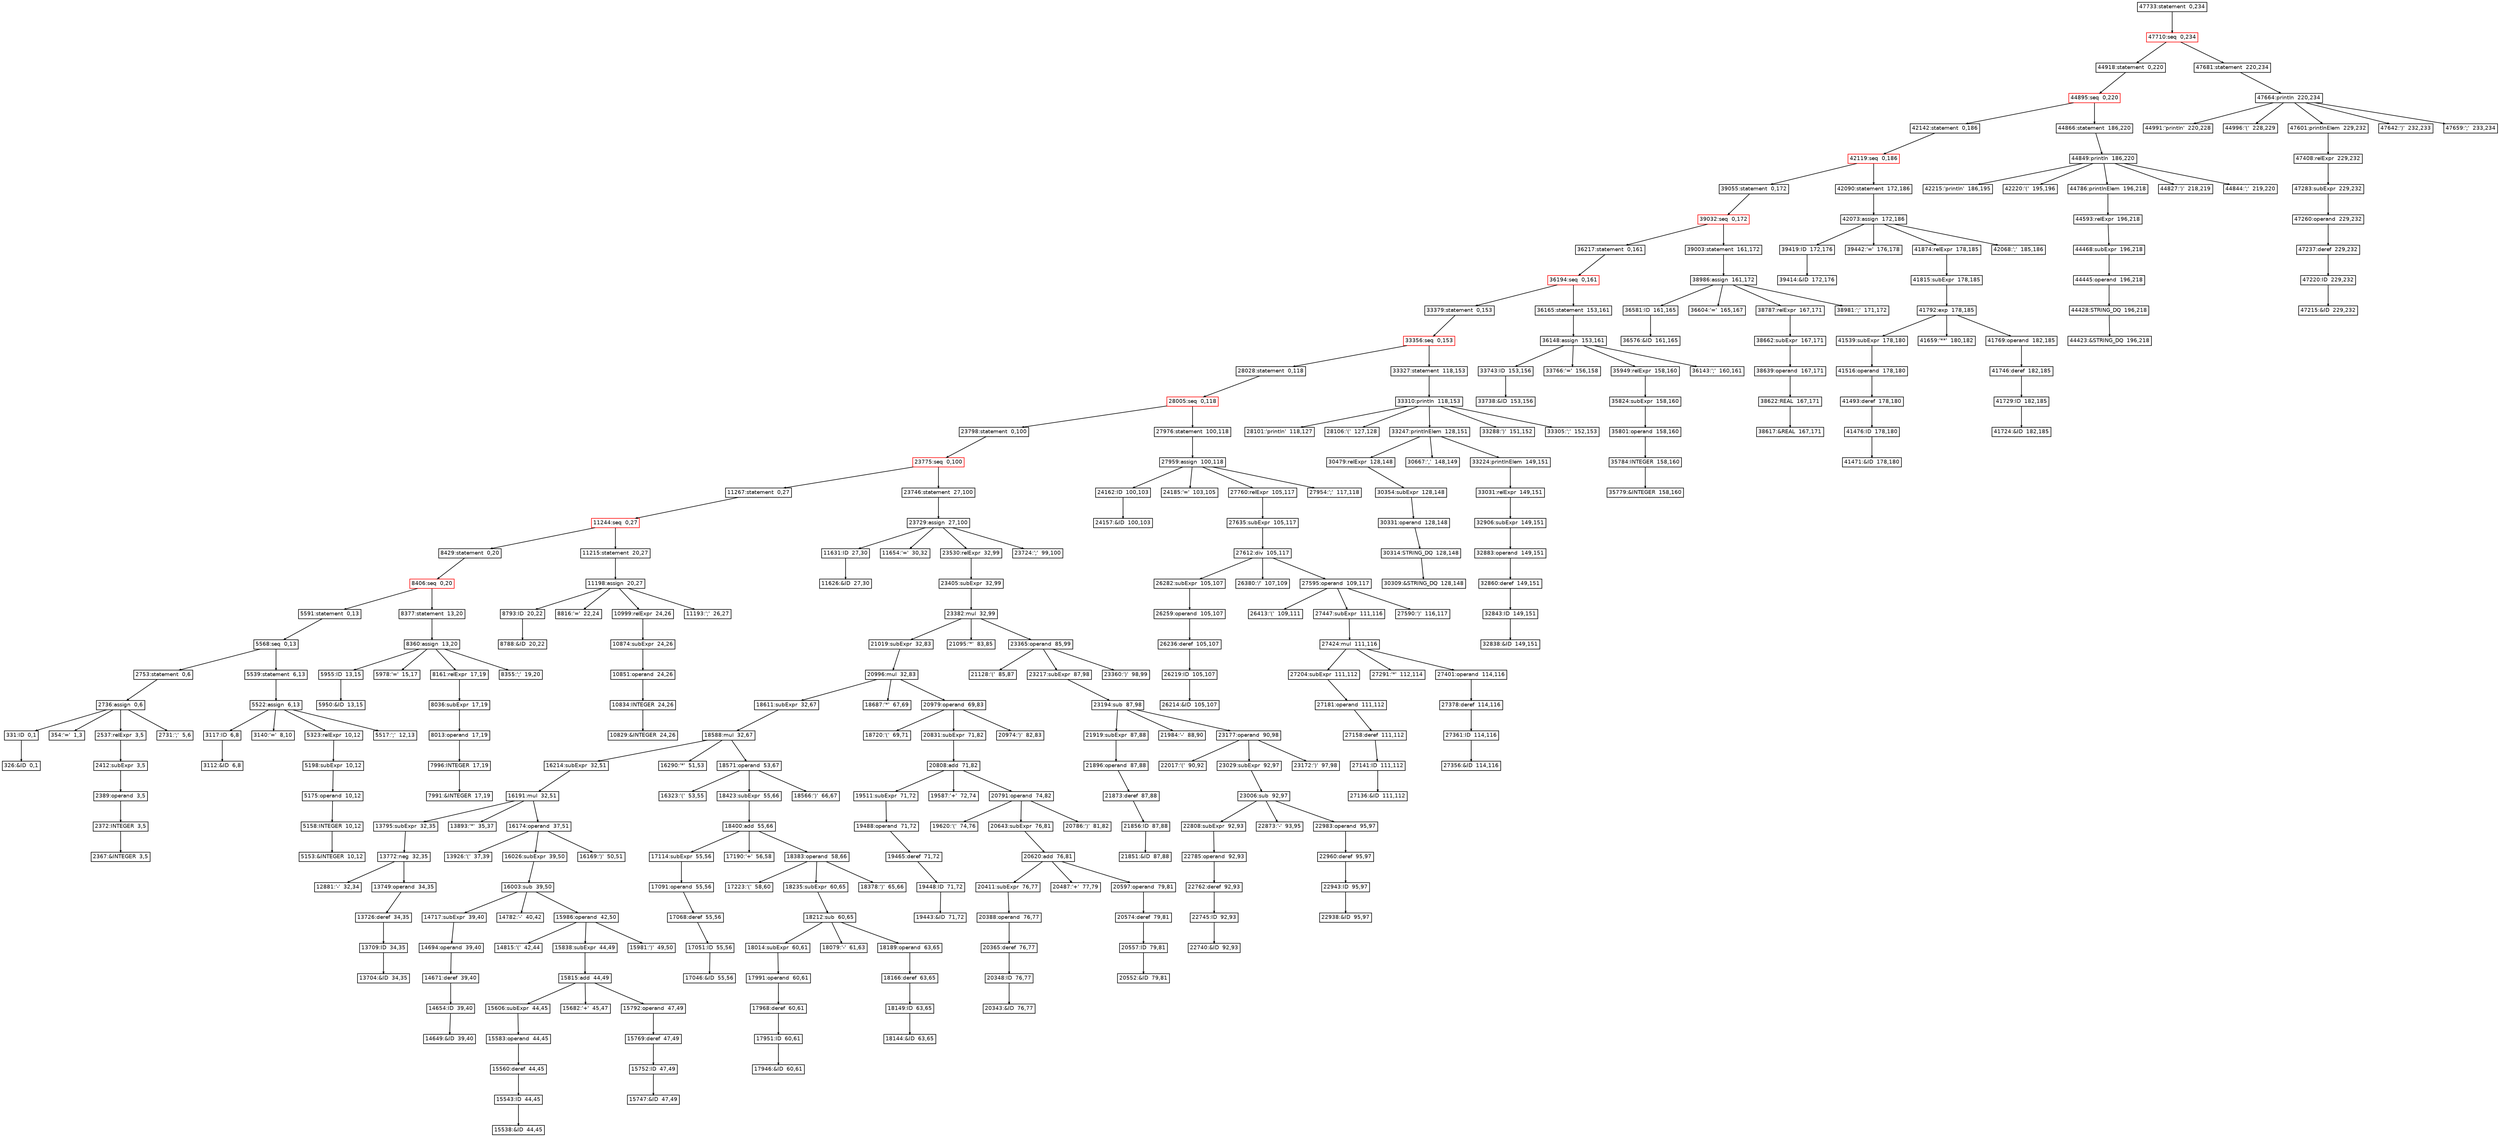 digraph "Graph from GLL parser"{
graph[ordering=out]
node[fontname=Helvetica fontsize=9 shape=box height=0 width=0 margin=0.04]
edge[arrowsize=0.3]
"47733:statement  0,234"[]
"47733:statement  0,234"->"47710:seq  0,234" []
"47710:seq  0,234"[ color=red]
"47710:seq  0,234"->"44918:statement  0,220" []
"44918:statement  0,220"[]
"44918:statement  0,220"->"44895:seq  0,220" []
"44895:seq  0,220"[ color=red]
"44895:seq  0,220"->"42142:statement  0,186" []
"42142:statement  0,186"[]
"42142:statement  0,186"->"42119:seq  0,186" []
"42119:seq  0,186"[ color=red]
"42119:seq  0,186"->"39055:statement  0,172" []
"39055:statement  0,172"[]
"39055:statement  0,172"->"39032:seq  0,172" []
"39032:seq  0,172"[ color=red]
"39032:seq  0,172"->"36217:statement  0,161" []
"36217:statement  0,161"[]
"36217:statement  0,161"->"36194:seq  0,161" []
"36194:seq  0,161"[ color=red]
"36194:seq  0,161"->"33379:statement  0,153" []
"33379:statement  0,153"[]
"33379:statement  0,153"->"33356:seq  0,153" []
"33356:seq  0,153"[ color=red]
"33356:seq  0,153"->"28028:statement  0,118" []
"28028:statement  0,118"[]
"28028:statement  0,118"->"28005:seq  0,118" []
"28005:seq  0,118"[ color=red]
"28005:seq  0,118"->"23798:statement  0,100" []
"23798:statement  0,100"[]
"23798:statement  0,100"->"23775:seq  0,100" []
"23775:seq  0,100"[ color=red]
"23775:seq  0,100"->"11267:statement  0,27" []
"11267:statement  0,27"[]
"11267:statement  0,27"->"11244:seq  0,27" []
"11244:seq  0,27"[ color=red]
"11244:seq  0,27"->"8429:statement  0,20" []
"8429:statement  0,20"[]
"8429:statement  0,20"->"8406:seq  0,20" []
"8406:seq  0,20"[ color=red]
"8406:seq  0,20"->"5591:statement  0,13" []
"5591:statement  0,13"[]
"5591:statement  0,13"->"5568:seq  0,13" []
"5568:seq  0,13"[]
"5568:seq  0,13"->"2753:statement  0,6" []
"2753:statement  0,6"[]
"2753:statement  0,6"->"2736:assign  0,6" []
"2736:assign  0,6"[]
"2736:assign  0,6"->"331:ID  0,1" []
"331:ID  0,1"[]
"331:ID  0,1"->"326:&ID  0,1" []
"326:&ID  0,1"[]
"2736:assign  0,6"->"354:'='  1,3" []
"354:'='  1,3"[]
"2736:assign  0,6"->"2537:relExpr  3,5" []
"2537:relExpr  3,5"[]
"2537:relExpr  3,5"->"2412:subExpr  3,5" []
"2412:subExpr  3,5"[]
"2412:subExpr  3,5"->"2389:operand  3,5" []
"2389:operand  3,5"[]
"2389:operand  3,5"->"2372:INTEGER  3,5" []
"2372:INTEGER  3,5"[]
"2372:INTEGER  3,5"->"2367:&INTEGER  3,5" []
"2367:&INTEGER  3,5"[]
"2736:assign  0,6"->"2731:';'  5,6" []
"2731:';'  5,6"[]
"5568:seq  0,13"->"5539:statement  6,13" []
"5539:statement  6,13"[]
"5539:statement  6,13"->"5522:assign  6,13" []
"5522:assign  6,13"[]
"5522:assign  6,13"->"3117:ID  6,8" []
"3117:ID  6,8"[]
"3117:ID  6,8"->"3112:&ID  6,8" []
"3112:&ID  6,8"[]
"5522:assign  6,13"->"3140:'='  8,10" []
"3140:'='  8,10"[]
"5522:assign  6,13"->"5323:relExpr  10,12" []
"5323:relExpr  10,12"[]
"5323:relExpr  10,12"->"5198:subExpr  10,12" []
"5198:subExpr  10,12"[]
"5198:subExpr  10,12"->"5175:operand  10,12" []
"5175:operand  10,12"[]
"5175:operand  10,12"->"5158:INTEGER  10,12" []
"5158:INTEGER  10,12"[]
"5158:INTEGER  10,12"->"5153:&INTEGER  10,12" []
"5153:&INTEGER  10,12"[]
"5522:assign  6,13"->"5517:';'  12,13" []
"5517:';'  12,13"[]
"8406:seq  0,20"->"8377:statement  13,20" []
"8377:statement  13,20"[]
"8377:statement  13,20"->"8360:assign  13,20" []
"8360:assign  13,20"[]
"8360:assign  13,20"->"5955:ID  13,15" []
"5955:ID  13,15"[]
"5955:ID  13,15"->"5950:&ID  13,15" []
"5950:&ID  13,15"[]
"8360:assign  13,20"->"5978:'='  15,17" []
"5978:'='  15,17"[]
"8360:assign  13,20"->"8161:relExpr  17,19" []
"8161:relExpr  17,19"[]
"8161:relExpr  17,19"->"8036:subExpr  17,19" []
"8036:subExpr  17,19"[]
"8036:subExpr  17,19"->"8013:operand  17,19" []
"8013:operand  17,19"[]
"8013:operand  17,19"->"7996:INTEGER  17,19" []
"7996:INTEGER  17,19"[]
"7996:INTEGER  17,19"->"7991:&INTEGER  17,19" []
"7991:&INTEGER  17,19"[]
"8360:assign  13,20"->"8355:';'  19,20" []
"8355:';'  19,20"[]
"11244:seq  0,27"->"11215:statement  20,27" []
"11215:statement  20,27"[]
"11215:statement  20,27"->"11198:assign  20,27" []
"11198:assign  20,27"[]
"11198:assign  20,27"->"8793:ID  20,22" []
"8793:ID  20,22"[]
"8793:ID  20,22"->"8788:&ID  20,22" []
"8788:&ID  20,22"[]
"11198:assign  20,27"->"8816:'='  22,24" []
"8816:'='  22,24"[]
"11198:assign  20,27"->"10999:relExpr  24,26" []
"10999:relExpr  24,26"[]
"10999:relExpr  24,26"->"10874:subExpr  24,26" []
"10874:subExpr  24,26"[]
"10874:subExpr  24,26"->"10851:operand  24,26" []
"10851:operand  24,26"[]
"10851:operand  24,26"->"10834:INTEGER  24,26" []
"10834:INTEGER  24,26"[]
"10834:INTEGER  24,26"->"10829:&INTEGER  24,26" []
"10829:&INTEGER  24,26"[]
"11198:assign  20,27"->"11193:';'  26,27" []
"11193:';'  26,27"[]
"23775:seq  0,100"->"23746:statement  27,100" []
"23746:statement  27,100"[]
"23746:statement  27,100"->"23729:assign  27,100" []
"23729:assign  27,100"[]
"23729:assign  27,100"->"11631:ID  27,30" []
"11631:ID  27,30"[]
"11631:ID  27,30"->"11626:&ID  27,30" []
"11626:&ID  27,30"[]
"23729:assign  27,100"->"11654:'='  30,32" []
"11654:'='  30,32"[]
"23729:assign  27,100"->"23530:relExpr  32,99" []
"23530:relExpr  32,99"[]
"23530:relExpr  32,99"->"23405:subExpr  32,99" []
"23405:subExpr  32,99"[]
"23405:subExpr  32,99"->"23382:mul  32,99" []
"23382:mul  32,99"[]
"23382:mul  32,99"->"21019:subExpr  32,83" []
"21019:subExpr  32,83"[]
"21019:subExpr  32,83"->"20996:mul  32,83" []
"20996:mul  32,83"[]
"20996:mul  32,83"->"18611:subExpr  32,67" []
"18611:subExpr  32,67"[]
"18611:subExpr  32,67"->"18588:mul  32,67" []
"18588:mul  32,67"[]
"18588:mul  32,67"->"16214:subExpr  32,51" []
"16214:subExpr  32,51"[]
"16214:subExpr  32,51"->"16191:mul  32,51" []
"16191:mul  32,51"[]
"16191:mul  32,51"->"13795:subExpr  32,35" []
"13795:subExpr  32,35"[]
"13795:subExpr  32,35"->"13772:neg  32,35" []
"13772:neg  32,35"[]
"13772:neg  32,35"->"12881:'-'  32,34" []
"12881:'-'  32,34"[]
"13772:neg  32,35"->"13749:operand  34,35" []
"13749:operand  34,35"[]
"13749:operand  34,35"->"13726:deref  34,35" []
"13726:deref  34,35"[]
"13726:deref  34,35"->"13709:ID  34,35" []
"13709:ID  34,35"[]
"13709:ID  34,35"->"13704:&ID  34,35" []
"13704:&ID  34,35"[]
"16191:mul  32,51"->"13893:'*'  35,37" []
"13893:'*'  35,37"[]
"16191:mul  32,51"->"16174:operand  37,51" []
"16174:operand  37,51"[]
"16174:operand  37,51"->"13926:'('  37,39" []
"13926:'('  37,39"[]
"16174:operand  37,51"->"16026:subExpr  39,50" []
"16026:subExpr  39,50"[]
"16026:subExpr  39,50"->"16003:sub  39,50" []
"16003:sub  39,50"[]
"16003:sub  39,50"->"14717:subExpr  39,40" []
"14717:subExpr  39,40"[]
"14717:subExpr  39,40"->"14694:operand  39,40" []
"14694:operand  39,40"[]
"14694:operand  39,40"->"14671:deref  39,40" []
"14671:deref  39,40"[]
"14671:deref  39,40"->"14654:ID  39,40" []
"14654:ID  39,40"[]
"14654:ID  39,40"->"14649:&ID  39,40" []
"14649:&ID  39,40"[]
"16003:sub  39,50"->"14782:'-'  40,42" []
"14782:'-'  40,42"[]
"16003:sub  39,50"->"15986:operand  42,50" []
"15986:operand  42,50"[]
"15986:operand  42,50"->"14815:'('  42,44" []
"14815:'('  42,44"[]
"15986:operand  42,50"->"15838:subExpr  44,49" []
"15838:subExpr  44,49"[]
"15838:subExpr  44,49"->"15815:add  44,49" []
"15815:add  44,49"[]
"15815:add  44,49"->"15606:subExpr  44,45" []
"15606:subExpr  44,45"[]
"15606:subExpr  44,45"->"15583:operand  44,45" []
"15583:operand  44,45"[]
"15583:operand  44,45"->"15560:deref  44,45" []
"15560:deref  44,45"[]
"15560:deref  44,45"->"15543:ID  44,45" []
"15543:ID  44,45"[]
"15543:ID  44,45"->"15538:&ID  44,45" []
"15538:&ID  44,45"[]
"15815:add  44,49"->"15682:'+'  45,47" []
"15682:'+'  45,47"[]
"15815:add  44,49"->"15792:operand  47,49" []
"15792:operand  47,49"[]
"15792:operand  47,49"->"15769:deref  47,49" []
"15769:deref  47,49"[]
"15769:deref  47,49"->"15752:ID  47,49" []
"15752:ID  47,49"[]
"15752:ID  47,49"->"15747:&ID  47,49" []
"15747:&ID  47,49"[]
"15986:operand  42,50"->"15981:')'  49,50" []
"15981:')'  49,50"[]
"16174:operand  37,51"->"16169:')'  50,51" []
"16169:')'  50,51"[]
"18588:mul  32,67"->"16290:'*'  51,53" []
"16290:'*'  51,53"[]
"18588:mul  32,67"->"18571:operand  53,67" []
"18571:operand  53,67"[]
"18571:operand  53,67"->"16323:'('  53,55" []
"16323:'('  53,55"[]
"18571:operand  53,67"->"18423:subExpr  55,66" []
"18423:subExpr  55,66"[]
"18423:subExpr  55,66"->"18400:add  55,66" []
"18400:add  55,66"[]
"18400:add  55,66"->"17114:subExpr  55,56" []
"17114:subExpr  55,56"[]
"17114:subExpr  55,56"->"17091:operand  55,56" []
"17091:operand  55,56"[]
"17091:operand  55,56"->"17068:deref  55,56" []
"17068:deref  55,56"[]
"17068:deref  55,56"->"17051:ID  55,56" []
"17051:ID  55,56"[]
"17051:ID  55,56"->"17046:&ID  55,56" []
"17046:&ID  55,56"[]
"18400:add  55,66"->"17190:'+'  56,58" []
"17190:'+'  56,58"[]
"18400:add  55,66"->"18383:operand  58,66" []
"18383:operand  58,66"[]
"18383:operand  58,66"->"17223:'('  58,60" []
"17223:'('  58,60"[]
"18383:operand  58,66"->"18235:subExpr  60,65" []
"18235:subExpr  60,65"[]
"18235:subExpr  60,65"->"18212:sub  60,65" []
"18212:sub  60,65"[]
"18212:sub  60,65"->"18014:subExpr  60,61" []
"18014:subExpr  60,61"[]
"18014:subExpr  60,61"->"17991:operand  60,61" []
"17991:operand  60,61"[]
"17991:operand  60,61"->"17968:deref  60,61" []
"17968:deref  60,61"[]
"17968:deref  60,61"->"17951:ID  60,61" []
"17951:ID  60,61"[]
"17951:ID  60,61"->"17946:&ID  60,61" []
"17946:&ID  60,61"[]
"18212:sub  60,65"->"18079:'-'  61,63" []
"18079:'-'  61,63"[]
"18212:sub  60,65"->"18189:operand  63,65" []
"18189:operand  63,65"[]
"18189:operand  63,65"->"18166:deref  63,65" []
"18166:deref  63,65"[]
"18166:deref  63,65"->"18149:ID  63,65" []
"18149:ID  63,65"[]
"18149:ID  63,65"->"18144:&ID  63,65" []
"18144:&ID  63,65"[]
"18383:operand  58,66"->"18378:')'  65,66" []
"18378:')'  65,66"[]
"18571:operand  53,67"->"18566:')'  66,67" []
"18566:')'  66,67"[]
"20996:mul  32,83"->"18687:'*'  67,69" []
"18687:'*'  67,69"[]
"20996:mul  32,83"->"20979:operand  69,83" []
"20979:operand  69,83"[]
"20979:operand  69,83"->"18720:'('  69,71" []
"18720:'('  69,71"[]
"20979:operand  69,83"->"20831:subExpr  71,82" []
"20831:subExpr  71,82"[]
"20831:subExpr  71,82"->"20808:add  71,82" []
"20808:add  71,82"[]
"20808:add  71,82"->"19511:subExpr  71,72" []
"19511:subExpr  71,72"[]
"19511:subExpr  71,72"->"19488:operand  71,72" []
"19488:operand  71,72"[]
"19488:operand  71,72"->"19465:deref  71,72" []
"19465:deref  71,72"[]
"19465:deref  71,72"->"19448:ID  71,72" []
"19448:ID  71,72"[]
"19448:ID  71,72"->"19443:&ID  71,72" []
"19443:&ID  71,72"[]
"20808:add  71,82"->"19587:'+'  72,74" []
"19587:'+'  72,74"[]
"20808:add  71,82"->"20791:operand  74,82" []
"20791:operand  74,82"[]
"20791:operand  74,82"->"19620:'('  74,76" []
"19620:'('  74,76"[]
"20791:operand  74,82"->"20643:subExpr  76,81" []
"20643:subExpr  76,81"[]
"20643:subExpr  76,81"->"20620:add  76,81" []
"20620:add  76,81"[]
"20620:add  76,81"->"20411:subExpr  76,77" []
"20411:subExpr  76,77"[]
"20411:subExpr  76,77"->"20388:operand  76,77" []
"20388:operand  76,77"[]
"20388:operand  76,77"->"20365:deref  76,77" []
"20365:deref  76,77"[]
"20365:deref  76,77"->"20348:ID  76,77" []
"20348:ID  76,77"[]
"20348:ID  76,77"->"20343:&ID  76,77" []
"20343:&ID  76,77"[]
"20620:add  76,81"->"20487:'+'  77,79" []
"20487:'+'  77,79"[]
"20620:add  76,81"->"20597:operand  79,81" []
"20597:operand  79,81"[]
"20597:operand  79,81"->"20574:deref  79,81" []
"20574:deref  79,81"[]
"20574:deref  79,81"->"20557:ID  79,81" []
"20557:ID  79,81"[]
"20557:ID  79,81"->"20552:&ID  79,81" []
"20552:&ID  79,81"[]
"20791:operand  74,82"->"20786:')'  81,82" []
"20786:')'  81,82"[]
"20979:operand  69,83"->"20974:')'  82,83" []
"20974:')'  82,83"[]
"23382:mul  32,99"->"21095:'*'  83,85" []
"21095:'*'  83,85"[]
"23382:mul  32,99"->"23365:operand  85,99" []
"23365:operand  85,99"[]
"23365:operand  85,99"->"21128:'('  85,87" []
"21128:'('  85,87"[]
"23365:operand  85,99"->"23217:subExpr  87,98" []
"23217:subExpr  87,98"[]
"23217:subExpr  87,98"->"23194:sub  87,98" []
"23194:sub  87,98"[]
"23194:sub  87,98"->"21919:subExpr  87,88" []
"21919:subExpr  87,88"[]
"21919:subExpr  87,88"->"21896:operand  87,88" []
"21896:operand  87,88"[]
"21896:operand  87,88"->"21873:deref  87,88" []
"21873:deref  87,88"[]
"21873:deref  87,88"->"21856:ID  87,88" []
"21856:ID  87,88"[]
"21856:ID  87,88"->"21851:&ID  87,88" []
"21851:&ID  87,88"[]
"23194:sub  87,98"->"21984:'-'  88,90" []
"21984:'-'  88,90"[]
"23194:sub  87,98"->"23177:operand  90,98" []
"23177:operand  90,98"[]
"23177:operand  90,98"->"22017:'('  90,92" []
"22017:'('  90,92"[]
"23177:operand  90,98"->"23029:subExpr  92,97" []
"23029:subExpr  92,97"[]
"23029:subExpr  92,97"->"23006:sub  92,97" []
"23006:sub  92,97"[]
"23006:sub  92,97"->"22808:subExpr  92,93" []
"22808:subExpr  92,93"[]
"22808:subExpr  92,93"->"22785:operand  92,93" []
"22785:operand  92,93"[]
"22785:operand  92,93"->"22762:deref  92,93" []
"22762:deref  92,93"[]
"22762:deref  92,93"->"22745:ID  92,93" []
"22745:ID  92,93"[]
"22745:ID  92,93"->"22740:&ID  92,93" []
"22740:&ID  92,93"[]
"23006:sub  92,97"->"22873:'-'  93,95" []
"22873:'-'  93,95"[]
"23006:sub  92,97"->"22983:operand  95,97" []
"22983:operand  95,97"[]
"22983:operand  95,97"->"22960:deref  95,97" []
"22960:deref  95,97"[]
"22960:deref  95,97"->"22943:ID  95,97" []
"22943:ID  95,97"[]
"22943:ID  95,97"->"22938:&ID  95,97" []
"22938:&ID  95,97"[]
"23177:operand  90,98"->"23172:')'  97,98" []
"23172:')'  97,98"[]
"23365:operand  85,99"->"23360:')'  98,99" []
"23360:')'  98,99"[]
"23729:assign  27,100"->"23724:';'  99,100" []
"23724:';'  99,100"[]
"28005:seq  0,118"->"27976:statement  100,118" []
"27976:statement  100,118"[]
"27976:statement  100,118"->"27959:assign  100,118" []
"27959:assign  100,118"[]
"27959:assign  100,118"->"24162:ID  100,103" []
"24162:ID  100,103"[]
"24162:ID  100,103"->"24157:&ID  100,103" []
"24157:&ID  100,103"[]
"27959:assign  100,118"->"24185:'='  103,105" []
"24185:'='  103,105"[]
"27959:assign  100,118"->"27760:relExpr  105,117" []
"27760:relExpr  105,117"[]
"27760:relExpr  105,117"->"27635:subExpr  105,117" []
"27635:subExpr  105,117"[]
"27635:subExpr  105,117"->"27612:div  105,117" []
"27612:div  105,117"[]
"27612:div  105,117"->"26282:subExpr  105,107" []
"26282:subExpr  105,107"[]
"26282:subExpr  105,107"->"26259:operand  105,107" []
"26259:operand  105,107"[]
"26259:operand  105,107"->"26236:deref  105,107" []
"26236:deref  105,107"[]
"26236:deref  105,107"->"26219:ID  105,107" []
"26219:ID  105,107"[]
"26219:ID  105,107"->"26214:&ID  105,107" []
"26214:&ID  105,107"[]
"27612:div  105,117"->"26380:'/'  107,109" []
"26380:'/'  107,109"[]
"27612:div  105,117"->"27595:operand  109,117" []
"27595:operand  109,117"[]
"27595:operand  109,117"->"26413:'('  109,111" []
"26413:'('  109,111"[]
"27595:operand  109,117"->"27447:subExpr  111,116" []
"27447:subExpr  111,116"[]
"27447:subExpr  111,116"->"27424:mul  111,116" []
"27424:mul  111,116"[]
"27424:mul  111,116"->"27204:subExpr  111,112" []
"27204:subExpr  111,112"[]
"27204:subExpr  111,112"->"27181:operand  111,112" []
"27181:operand  111,112"[]
"27181:operand  111,112"->"27158:deref  111,112" []
"27158:deref  111,112"[]
"27158:deref  111,112"->"27141:ID  111,112" []
"27141:ID  111,112"[]
"27141:ID  111,112"->"27136:&ID  111,112" []
"27136:&ID  111,112"[]
"27424:mul  111,116"->"27291:'*'  112,114" []
"27291:'*'  112,114"[]
"27424:mul  111,116"->"27401:operand  114,116" []
"27401:operand  114,116"[]
"27401:operand  114,116"->"27378:deref  114,116" []
"27378:deref  114,116"[]
"27378:deref  114,116"->"27361:ID  114,116" []
"27361:ID  114,116"[]
"27361:ID  114,116"->"27356:&ID  114,116" []
"27356:&ID  114,116"[]
"27595:operand  109,117"->"27590:')'  116,117" []
"27590:')'  116,117"[]
"27959:assign  100,118"->"27954:';'  117,118" []
"27954:';'  117,118"[]
"33356:seq  0,153"->"33327:statement  118,153" []
"33327:statement  118,153"[]
"33327:statement  118,153"->"33310:println  118,153" []
"33310:println  118,153"[]
"33310:println  118,153"->"28101:'println'  118,127" []
"28101:'println'  118,127"[]
"33310:println  118,153"->"28106:'('  127,128" []
"28106:'('  127,128"[]
"33310:println  118,153"->"33247:printlnElem  128,151" []
"33247:printlnElem  128,151"[]
"33247:printlnElem  128,151"->"30479:relExpr  128,148" []
"30479:relExpr  128,148"[]
"30479:relExpr  128,148"->"30354:subExpr  128,148" []
"30354:subExpr  128,148"[]
"30354:subExpr  128,148"->"30331:operand  128,148" []
"30331:operand  128,148"[]
"30331:operand  128,148"->"30314:STRING_DQ  128,148" []
"30314:STRING_DQ  128,148"[]
"30314:STRING_DQ  128,148"->"30309:&STRING_DQ  128,148" []
"30309:&STRING_DQ  128,148"[]
"33247:printlnElem  128,151"->"30667:','  148,149" []
"30667:','  148,149"[]
"33247:printlnElem  128,151"->"33224:printlnElem  149,151" []
"33224:printlnElem  149,151"[]
"33224:printlnElem  149,151"->"33031:relExpr  149,151" []
"33031:relExpr  149,151"[]
"33031:relExpr  149,151"->"32906:subExpr  149,151" []
"32906:subExpr  149,151"[]
"32906:subExpr  149,151"->"32883:operand  149,151" []
"32883:operand  149,151"[]
"32883:operand  149,151"->"32860:deref  149,151" []
"32860:deref  149,151"[]
"32860:deref  149,151"->"32843:ID  149,151" []
"32843:ID  149,151"[]
"32843:ID  149,151"->"32838:&ID  149,151" []
"32838:&ID  149,151"[]
"33310:println  118,153"->"33288:')'  151,152" []
"33288:')'  151,152"[]
"33310:println  118,153"->"33305:';'  152,153" []
"33305:';'  152,153"[]
"36194:seq  0,161"->"36165:statement  153,161" []
"36165:statement  153,161"[]
"36165:statement  153,161"->"36148:assign  153,161" []
"36148:assign  153,161"[]
"36148:assign  153,161"->"33743:ID  153,156" []
"33743:ID  153,156"[]
"33743:ID  153,156"->"33738:&ID  153,156" []
"33738:&ID  153,156"[]
"36148:assign  153,161"->"33766:'='  156,158" []
"33766:'='  156,158"[]
"36148:assign  153,161"->"35949:relExpr  158,160" []
"35949:relExpr  158,160"[]
"35949:relExpr  158,160"->"35824:subExpr  158,160" []
"35824:subExpr  158,160"[]
"35824:subExpr  158,160"->"35801:operand  158,160" []
"35801:operand  158,160"[]
"35801:operand  158,160"->"35784:INTEGER  158,160" []
"35784:INTEGER  158,160"[]
"35784:INTEGER  158,160"->"35779:&INTEGER  158,160" []
"35779:&INTEGER  158,160"[]
"36148:assign  153,161"->"36143:';'  160,161" []
"36143:';'  160,161"[]
"39032:seq  0,172"->"39003:statement  161,172" []
"39003:statement  161,172"[]
"39003:statement  161,172"->"38986:assign  161,172" []
"38986:assign  161,172"[]
"38986:assign  161,172"->"36581:ID  161,165" []
"36581:ID  161,165"[]
"36581:ID  161,165"->"36576:&ID  161,165" []
"36576:&ID  161,165"[]
"38986:assign  161,172"->"36604:'='  165,167" []
"36604:'='  165,167"[]
"38986:assign  161,172"->"38787:relExpr  167,171" []
"38787:relExpr  167,171"[]
"38787:relExpr  167,171"->"38662:subExpr  167,171" []
"38662:subExpr  167,171"[]
"38662:subExpr  167,171"->"38639:operand  167,171" []
"38639:operand  167,171"[]
"38639:operand  167,171"->"38622:REAL  167,171" []
"38622:REAL  167,171"[]
"38622:REAL  167,171"->"38617:&REAL  167,171" []
"38617:&REAL  167,171"[]
"38986:assign  161,172"->"38981:';'  171,172" []
"38981:';'  171,172"[]
"42119:seq  0,186"->"42090:statement  172,186" []
"42090:statement  172,186"[]
"42090:statement  172,186"->"42073:assign  172,186" []
"42073:assign  172,186"[]
"42073:assign  172,186"->"39419:ID  172,176" []
"39419:ID  172,176"[]
"39419:ID  172,176"->"39414:&ID  172,176" []
"39414:&ID  172,176"[]
"42073:assign  172,186"->"39442:'='  176,178" []
"39442:'='  176,178"[]
"42073:assign  172,186"->"41874:relExpr  178,185" []
"41874:relExpr  178,185"[]
"41874:relExpr  178,185"->"41815:subExpr  178,185" []
"41815:subExpr  178,185"[]
"41815:subExpr  178,185"->"41792:exp  178,185" []
"41792:exp  178,185"[]
"41792:exp  178,185"->"41539:subExpr  178,180" []
"41539:subExpr  178,180"[]
"41539:subExpr  178,180"->"41516:operand  178,180" []
"41516:operand  178,180"[]
"41516:operand  178,180"->"41493:deref  178,180" []
"41493:deref  178,180"[]
"41493:deref  178,180"->"41476:ID  178,180" []
"41476:ID  178,180"[]
"41476:ID  178,180"->"41471:&ID  178,180" []
"41471:&ID  178,180"[]
"41792:exp  178,185"->"41659:'**'  180,182" []
"41659:'**'  180,182"[]
"41792:exp  178,185"->"41769:operand  182,185" []
"41769:operand  182,185"[]
"41769:operand  182,185"->"41746:deref  182,185" []
"41746:deref  182,185"[]
"41746:deref  182,185"->"41729:ID  182,185" []
"41729:ID  182,185"[]
"41729:ID  182,185"->"41724:&ID  182,185" []
"41724:&ID  182,185"[]
"42073:assign  172,186"->"42068:';'  185,186" []
"42068:';'  185,186"[]
"44895:seq  0,220"->"44866:statement  186,220" []
"44866:statement  186,220"[]
"44866:statement  186,220"->"44849:println  186,220" []
"44849:println  186,220"[]
"44849:println  186,220"->"42215:'println'  186,195" []
"42215:'println'  186,195"[]
"44849:println  186,220"->"42220:'('  195,196" []
"42220:'('  195,196"[]
"44849:println  186,220"->"44786:printlnElem  196,218" []
"44786:printlnElem  196,218"[]
"44786:printlnElem  196,218"->"44593:relExpr  196,218" []
"44593:relExpr  196,218"[]
"44593:relExpr  196,218"->"44468:subExpr  196,218" []
"44468:subExpr  196,218"[]
"44468:subExpr  196,218"->"44445:operand  196,218" []
"44445:operand  196,218"[]
"44445:operand  196,218"->"44428:STRING_DQ  196,218" []
"44428:STRING_DQ  196,218"[]
"44428:STRING_DQ  196,218"->"44423:&STRING_DQ  196,218" []
"44423:&STRING_DQ  196,218"[]
"44849:println  186,220"->"44827:')'  218,219" []
"44827:')'  218,219"[]
"44849:println  186,220"->"44844:';'  219,220" []
"44844:';'  219,220"[]
"47710:seq  0,234"->"47681:statement  220,234" []
"47681:statement  220,234"[]
"47681:statement  220,234"->"47664:println  220,234" []
"47664:println  220,234"[]
"47664:println  220,234"->"44991:'println'  220,228" []
"44991:'println'  220,228"[]
"47664:println  220,234"->"44996:'('  228,229" []
"44996:'('  228,229"[]
"47664:println  220,234"->"47601:printlnElem  229,232" []
"47601:printlnElem  229,232"[]
"47601:printlnElem  229,232"->"47408:relExpr  229,232" []
"47408:relExpr  229,232"[]
"47408:relExpr  229,232"->"47283:subExpr  229,232" []
"47283:subExpr  229,232"[]
"47283:subExpr  229,232"->"47260:operand  229,232" []
"47260:operand  229,232"[]
"47260:operand  229,232"->"47237:deref  229,232" []
"47237:deref  229,232"[]
"47237:deref  229,232"->"47220:ID  229,232" []
"47220:ID  229,232"[]
"47220:ID  229,232"->"47215:&ID  229,232" []
"47215:&ID  229,232"[]
"47664:println  220,234"->"47642:')'  232,233" []
"47642:')'  232,233"[]
"47664:println  220,234"->"47659:';'  233,234" []
"47659:';'  233,234"[]
}
